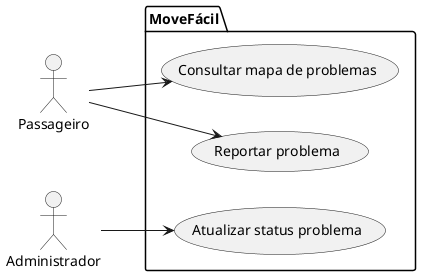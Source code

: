 @startuml

    left to right direction

    package MoveFácil{
        (Reportar problema) as Report
        (Atualizar status problema) as Status
        (Consultar mapa de problemas) as Mapa
    }

    :Passageiro:
    :Administrador: as Adm

    Passageiro --> Report
    Passageiro --> Mapa

    Adm --> Status



@enduml